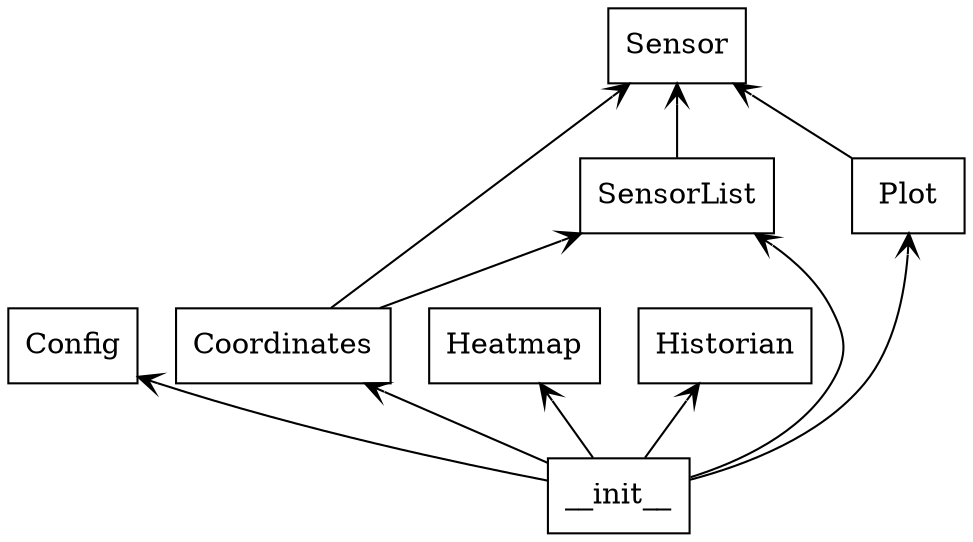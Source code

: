 digraph "packages" {
charset="utf-8"
rankdir=BT
"0" [label="Config", shape="box"];
"1" [label="Coordinates", shape="box"];
"2" [label="Heatmap", shape="box"];
"3" [label="Historian", shape="box"];
"4" [label="Plot", shape="box"];
"5" [label="Sensor", shape="box"];
"6" [label="SensorList", shape="box"];
"7" [label="__init__", shape="box"];
"1" -> "5" [arrowhead="open", arrowtail="none"];
"1" -> "6" [arrowhead="open", arrowtail="none"];
"4" -> "5" [arrowhead="open", arrowtail="none"];
"6" -> "5" [arrowhead="open", arrowtail="none"];
"7" -> "0" [arrowhead="open", arrowtail="none"];
"7" -> "1" [arrowhead="open", arrowtail="none"];
"7" -> "2" [arrowhead="open", arrowtail="none"];
"7" -> "3" [arrowhead="open", arrowtail="none"];
"7" -> "4" [arrowhead="open", arrowtail="none"];
"7" -> "6" [arrowhead="open", arrowtail="none"];
}
